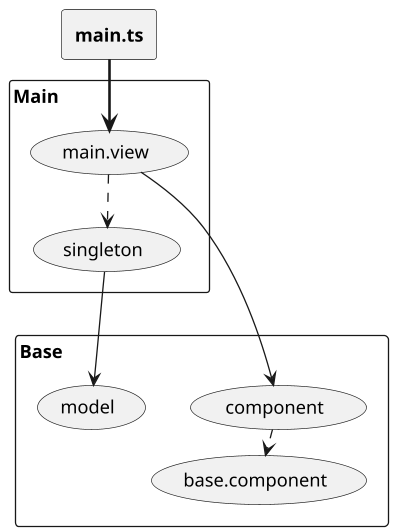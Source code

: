 @startuml diagram

skinparam ranksep 20
skinparam dpi 125
skinparam packageTitleAlignment left

rectangle "Main" {
  (main.view)
  (singleton)
}
rectangle "Base" {
  (base.component)
  (component)
  (model)
}
rectangle "<b>main.ts</b>" as main_ts

(component) ..> (base.component)
main_ts ==> (main.view)
(main.view) --> (component)
(main.view) ...> (singleton)
(singleton) ---> (model)

@enduml

